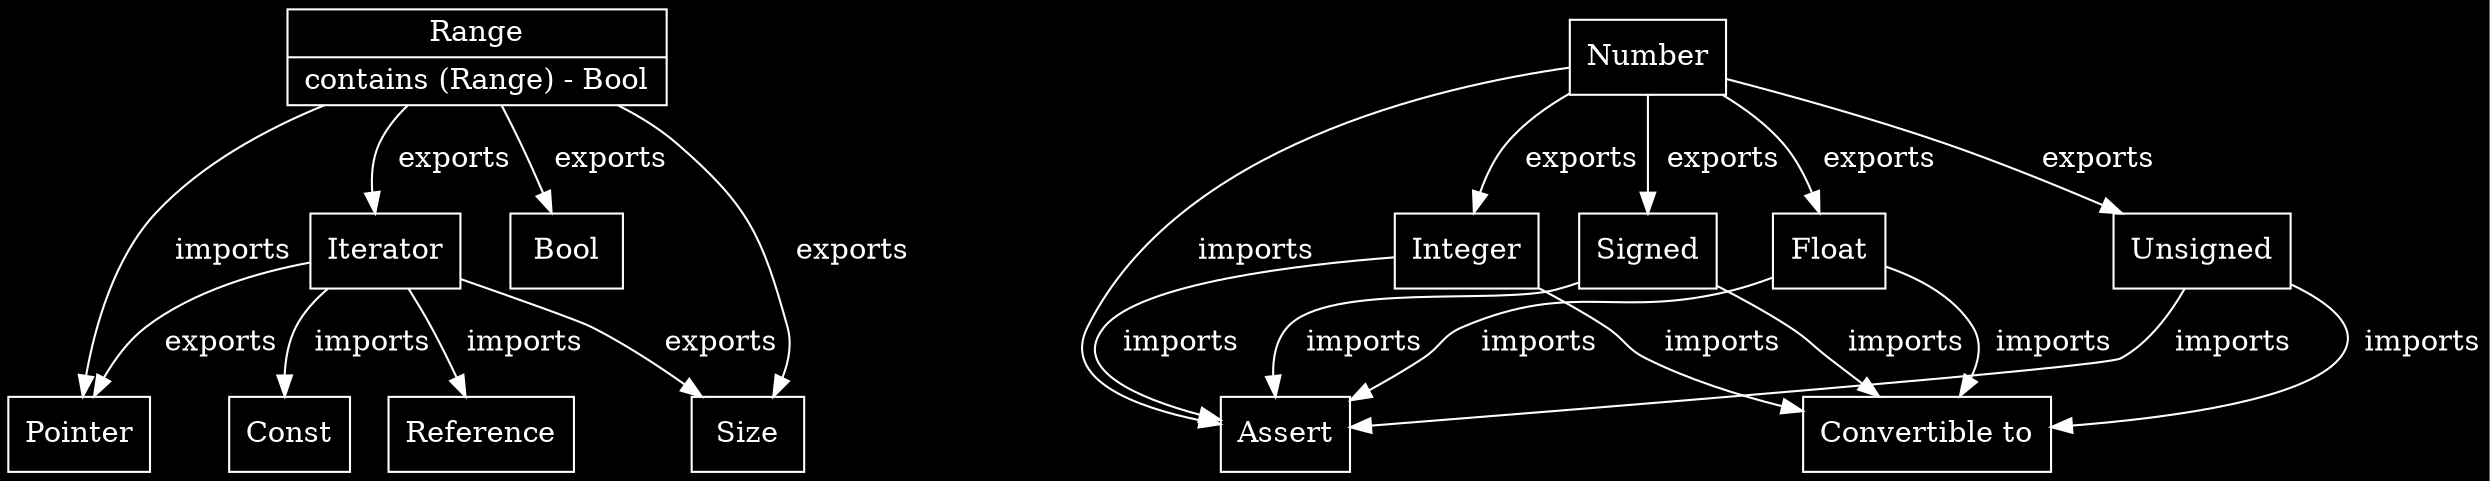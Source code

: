 digraph structs 
{
	bgcolor=red;
	compound=true;
	ratio=fill;
	fill=true;
	graph [dpi = 1000 bgcolor=black fontcolor=white color=white];
	node [dpi = 1000 bgcolor=black fillcolor=black style=filled color=white fontcolor=white];
	edge [dpi = 1000 bgcolor=black color=white fontcolor=white];

	// Ph [shape = record, label = "{Ph| {ph::}}"]
	Const [shape = record, label = "{Const}"]
	Size [shape = record, label = "{Size}"]
	Bool [shape = record, label = "{Bool}"]
	Number [shape = record, label = "{Number}"]
	Signed [shape = record, label = "{Signed}"]
	Unsigned [shape = record, label = "{Unsigned}"]
	Integer [shape = record, label = "{Integer}"]
	Float [shape = record, label = "{Float}"]
	Convertible_to [shape = record, label = "{Convertible to}"]
	Assert [shape = record, label = "{Assert}"]
	Pointer [shape = record, label = "{Pointer}"]
	Reference [shape = record, label = "{Reference}"]
	Iterator [shape = record, label = "{Iterator}"]
	Range [shape = record, label = "{Range |{contains (Range) - Bool}}"]


	// Typelist [shape = record, label = "{Typelist | {+ common [...] - T} | {+ transform [...]}}"]
	"Iterator" -> Const [shape = record, label = "  imports"]
	"Iterator" -> Pointer [shape = record, label = "  exports"]
	"Iterator" -> Size [shape = record, label = "  exports"]
	"Iterator" -> Reference [shape = record, label = "  imports"]
	"Range" -> Bool [shape = record, label = "  exports"]
	"Range" -> Iterator [shape = record, label = "  exports"]
	"Range" -> Pointer [shape = record, label = "  imports"]
	"Range" -> Size [shape = record, label = "  exports"]
	"Number" -> Assert [shape = record, label = "  imports"]
	"Number" -> "Signed" [shape = record, label = "  exports"]
	"Number" -> "Unsigned" [shape = record, label = "  exports"]
	"Number" -> "Integer" [shape = record, label = "  exports"]
	"Number" -> "Float" [shape = record, label = "  exports"]
	"Signed" -> Convertible_to [shape = record, label = "  imports"]
	"Signed" -> Assert [shape = record, label = "  imports"]
	"Unsigned" -> Convertible_to [shape = record, label = "  imports"]
	"Unsigned" -> Assert [shape = record, label = "  imports"]
	"Integer" -> Convertible_to [shape = record, label = "  imports"]
	"Integer" -> Assert [shape = record, label = "  imports"]
	"Float" -> Convertible_to [shape = record, label = "  imports"]
	"Float" -> Assert [shape = record, label = "  imports"]




	// "Ph" -> "Number" [label = "  exports"]
	// "Ph" -> "Assert" [label = "  exports"]

}


